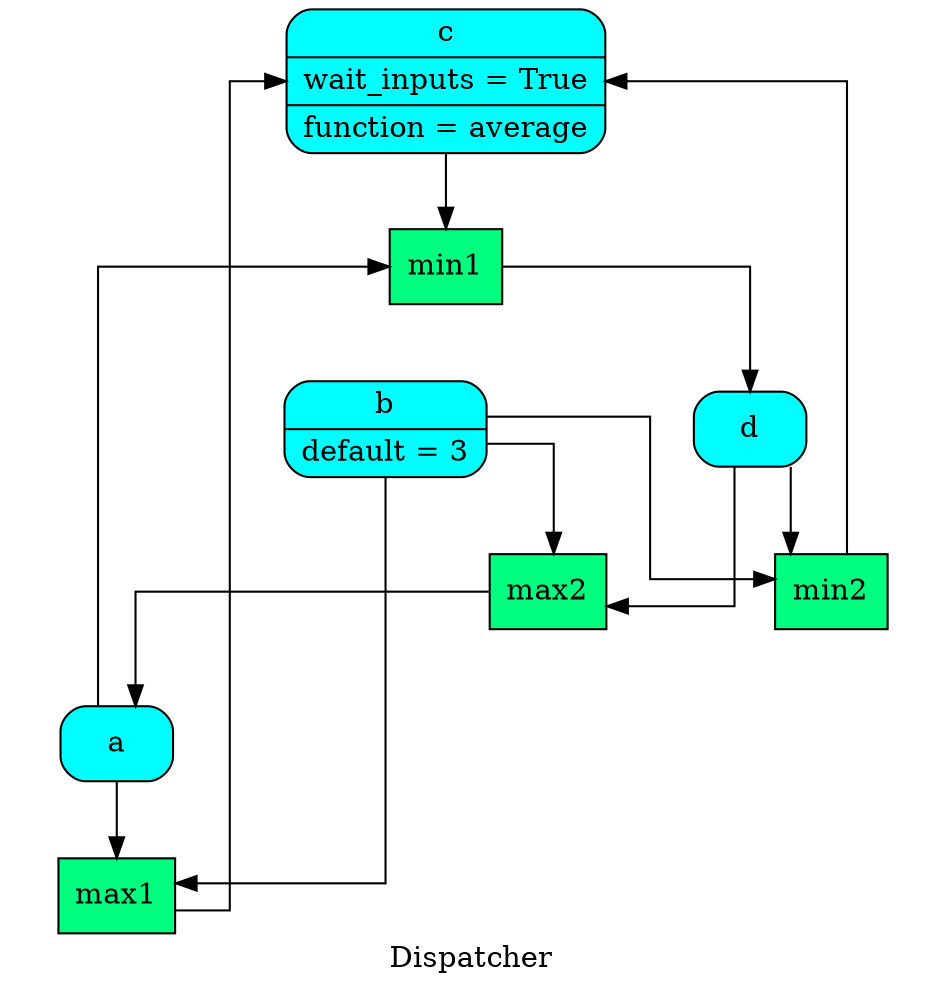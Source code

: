 digraph Dispatcher {
	graph [ratio=1]
	node [style=filled]
	label = "Dispatcher"
	splines = ortho
		Dispatcher_7813220925901612792 [label="{ c | wait_inputs = True | function = average }" fillcolor=cyan shape=Mrecord]
		"Dispatcher_-6038867426217595374" [label="{ d  }" fillcolor=cyan shape=Mrecord]
		"Dispatcher_-6776210645888712586" [label="{ a  }" fillcolor=cyan shape=Mrecord]
		"Dispatcher_-3065994638765352239" [label="{ max1  }" fillcolor=springgreen shape=record]
		Dispatcher_3634755706586891528 [label="{ b | default = 3 }" fillcolor=cyan shape=Mrecord]
		"Dispatcher_-1698971495822107494" [label="{ min2  }" fillcolor=springgreen shape=record]
		Dispatcher_4991991738499870698 [label="{ max2  }" fillcolor=springgreen shape=record]
		Dispatcher_7365960225278578318 [label="{ min1  }" fillcolor=springgreen shape=record]
			Dispatcher_7813220925901612792 -> Dispatcher_7365960225278578318
			"Dispatcher_-6038867426217595374" -> "Dispatcher_-1698971495822107494"
			"Dispatcher_-6038867426217595374" -> Dispatcher_4991991738499870698
			"Dispatcher_-6776210645888712586" -> "Dispatcher_-3065994638765352239"
			"Dispatcher_-6776210645888712586" -> Dispatcher_7365960225278578318
			"Dispatcher_-3065994638765352239" -> Dispatcher_7813220925901612792
			Dispatcher_3634755706586891528 -> "Dispatcher_-3065994638765352239"
			Dispatcher_3634755706586891528 -> "Dispatcher_-1698971495822107494"
			Dispatcher_3634755706586891528 -> Dispatcher_4991991738499870698
			"Dispatcher_-1698971495822107494" -> Dispatcher_7813220925901612792
			Dispatcher_4991991738499870698 -> "Dispatcher_-6776210645888712586"
			Dispatcher_7365960225278578318 -> "Dispatcher_-6038867426217595374"
}